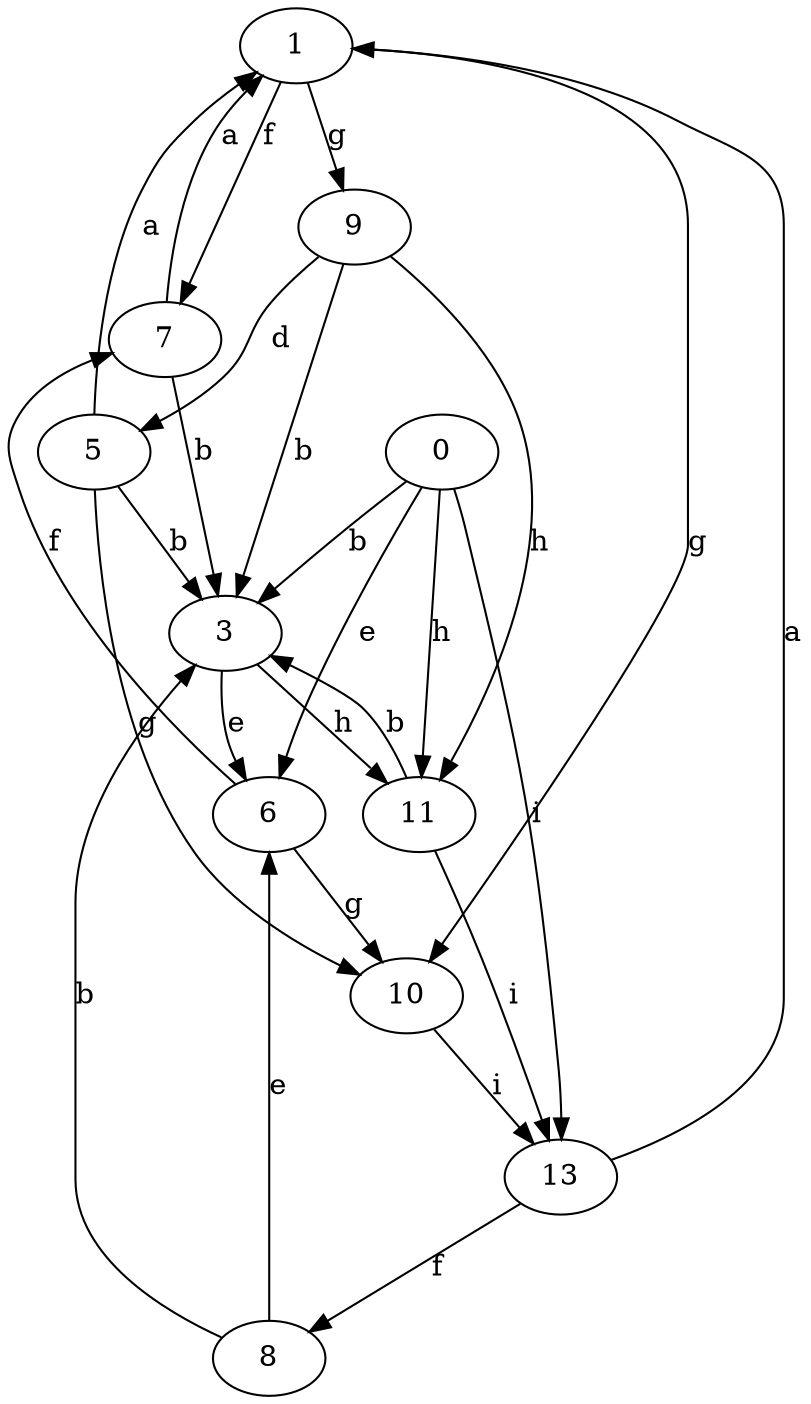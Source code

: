 strict digraph  {
1;
3;
5;
6;
7;
8;
9;
10;
0;
11;
13;
1 -> 7  [label=f];
1 -> 9  [label=g];
1 -> 10  [label=g];
3 -> 6  [label=e];
3 -> 11  [label=h];
5 -> 1  [label=a];
5 -> 3  [label=b];
5 -> 10  [label=g];
6 -> 7  [label=f];
6 -> 10  [label=g];
7 -> 1  [label=a];
7 -> 3  [label=b];
8 -> 3  [label=b];
8 -> 6  [label=e];
9 -> 3  [label=b];
9 -> 5  [label=d];
9 -> 11  [label=h];
10 -> 13  [label=i];
0 -> 3  [label=b];
0 -> 6  [label=e];
0 -> 11  [label=h];
0 -> 13  [label=i];
11 -> 3  [label=b];
11 -> 13  [label=i];
13 -> 1  [label=a];
13 -> 8  [label=f];
}

